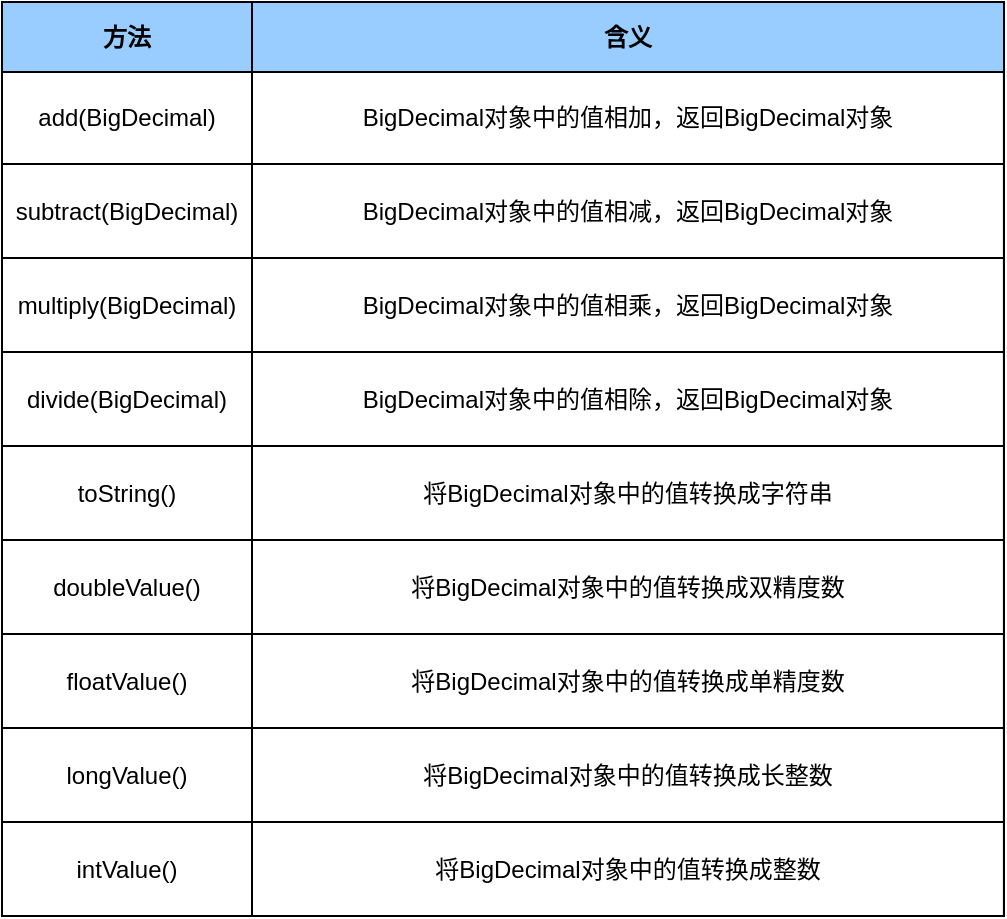 <mxfile version="22.0.8" type="github" pages="2">
  <diagram name="BigDecimal" id="ZGPOU9bdRQMk_ABTPPWa">
    <mxGraphModel dx="1050" dy="534" grid="0" gridSize="10" guides="1" tooltips="1" connect="1" arrows="1" fold="1" page="1" pageScale="1" pageWidth="827" pageHeight="1169" math="0" shadow="0">
      <root>
        <mxCell id="0" />
        <mxCell id="1" parent="0" />
        <mxCell id="rO_0RzukYQUUVJJy2ZyT-1" value="" style="childLayout=tableLayout;recursiveResize=0;shadow=0;fillColor=none;" parent="1" vertex="1">
          <mxGeometry x="160" y="141" width="500.95" height="457" as="geometry" />
        </mxCell>
        <mxCell id="rO_0RzukYQUUVJJy2ZyT-2" value="" style="shape=tableRow;horizontal=0;startSize=0;swimlaneHead=0;swimlaneBody=0;top=0;left=0;bottom=0;right=0;dropTarget=0;collapsible=0;recursiveResize=0;expand=0;fontStyle=0;fillColor=none;strokeColor=inherit;" parent="rO_0RzukYQUUVJJy2ZyT-1" vertex="1">
          <mxGeometry width="500.95" height="35" as="geometry" />
        </mxCell>
        <mxCell id="rO_0RzukYQUUVJJy2ZyT-3" value="方法" style="connectable=0;recursiveResize=0;strokeColor=inherit;fillColor=#99CCFF;align=center;whiteSpace=wrap;html=1;fontStyle=1" parent="rO_0RzukYQUUVJJy2ZyT-2" vertex="1">
          <mxGeometry width="125" height="35" as="geometry">
            <mxRectangle width="125" height="35" as="alternateBounds" />
          </mxGeometry>
        </mxCell>
        <mxCell id="rO_0RzukYQUUVJJy2ZyT-4" value="含义" style="connectable=0;recursiveResize=0;strokeColor=inherit;fillColor=#99CCFF;align=center;whiteSpace=wrap;html=1;fontStyle=1" parent="rO_0RzukYQUUVJJy2ZyT-2" vertex="1">
          <mxGeometry x="125" width="376" height="35" as="geometry">
            <mxRectangle width="376" height="35" as="alternateBounds" />
          </mxGeometry>
        </mxCell>
        <mxCell id="rO_0RzukYQUUVJJy2ZyT-6" style="shape=tableRow;horizontal=0;startSize=0;swimlaneHead=0;swimlaneBody=0;top=0;left=0;bottom=0;right=0;dropTarget=0;collapsible=0;recursiveResize=0;expand=0;fontStyle=0;fillColor=none;strokeColor=inherit;" parent="rO_0RzukYQUUVJJy2ZyT-1" vertex="1">
          <mxGeometry y="35" width="500.95" height="46" as="geometry" />
        </mxCell>
        <mxCell id="rO_0RzukYQUUVJJy2ZyT-7" value="add(BigDecimal)" style="connectable=0;recursiveResize=0;strokeColor=inherit;fillColor=none;align=center;whiteSpace=wrap;html=1;" parent="rO_0RzukYQUUVJJy2ZyT-6" vertex="1">
          <mxGeometry width="125" height="46" as="geometry">
            <mxRectangle width="125" height="46" as="alternateBounds" />
          </mxGeometry>
        </mxCell>
        <mxCell id="rO_0RzukYQUUVJJy2ZyT-8" value="BigDecimal对象中的值相加，返回BigDecimal对象" style="connectable=0;recursiveResize=0;strokeColor=inherit;fillColor=none;align=center;whiteSpace=wrap;html=1;" parent="rO_0RzukYQUUVJJy2ZyT-6" vertex="1">
          <mxGeometry x="125" width="376" height="46" as="geometry">
            <mxRectangle width="376" height="46" as="alternateBounds" />
          </mxGeometry>
        </mxCell>
        <mxCell id="rO_0RzukYQUUVJJy2ZyT-10" style="shape=tableRow;horizontal=0;startSize=0;swimlaneHead=0;swimlaneBody=0;top=0;left=0;bottom=0;right=0;dropTarget=0;collapsible=0;recursiveResize=0;expand=0;fontStyle=0;fillColor=none;strokeColor=inherit;" parent="rO_0RzukYQUUVJJy2ZyT-1" vertex="1">
          <mxGeometry y="81" width="500.95" height="47" as="geometry" />
        </mxCell>
        <mxCell id="rO_0RzukYQUUVJJy2ZyT-11" value="subtract(BigDecimal)" style="connectable=0;recursiveResize=0;strokeColor=inherit;fillColor=none;align=center;whiteSpace=wrap;html=1;" parent="rO_0RzukYQUUVJJy2ZyT-10" vertex="1">
          <mxGeometry width="125" height="47" as="geometry">
            <mxRectangle width="125" height="47" as="alternateBounds" />
          </mxGeometry>
        </mxCell>
        <mxCell id="rO_0RzukYQUUVJJy2ZyT-12" value="BigDecimal对象中的值相减，返回BigDecimal对象" style="connectable=0;recursiveResize=0;strokeColor=inherit;fillColor=none;align=center;whiteSpace=wrap;html=1;" parent="rO_0RzukYQUUVJJy2ZyT-10" vertex="1">
          <mxGeometry x="125" width="376" height="47" as="geometry">
            <mxRectangle width="376" height="47" as="alternateBounds" />
          </mxGeometry>
        </mxCell>
        <mxCell id="rO_0RzukYQUUVJJy2ZyT-14" style="shape=tableRow;horizontal=0;startSize=0;swimlaneHead=0;swimlaneBody=0;top=0;left=0;bottom=0;right=0;dropTarget=0;collapsible=0;recursiveResize=0;expand=0;fontStyle=0;fillColor=none;strokeColor=inherit;" parent="rO_0RzukYQUUVJJy2ZyT-1" vertex="1">
          <mxGeometry y="128" width="500.95" height="47" as="geometry" />
        </mxCell>
        <mxCell id="rO_0RzukYQUUVJJy2ZyT-15" value="multiply(BigDecimal)" style="connectable=0;recursiveResize=0;strokeColor=inherit;fillColor=none;align=center;whiteSpace=wrap;html=1;" parent="rO_0RzukYQUUVJJy2ZyT-14" vertex="1">
          <mxGeometry width="125" height="47" as="geometry">
            <mxRectangle width="125" height="47" as="alternateBounds" />
          </mxGeometry>
        </mxCell>
        <mxCell id="rO_0RzukYQUUVJJy2ZyT-16" value="BigDecimal对象中的值相乘，返回BigDecimal对象" style="connectable=0;recursiveResize=0;strokeColor=inherit;fillColor=none;align=center;whiteSpace=wrap;html=1;" parent="rO_0RzukYQUUVJJy2ZyT-14" vertex="1">
          <mxGeometry x="125" width="376" height="47" as="geometry">
            <mxRectangle width="376" height="47" as="alternateBounds" />
          </mxGeometry>
        </mxCell>
        <mxCell id="rO_0RzukYQUUVJJy2ZyT-17" style="shape=tableRow;horizontal=0;startSize=0;swimlaneHead=0;swimlaneBody=0;top=0;left=0;bottom=0;right=0;dropTarget=0;collapsible=0;recursiveResize=0;expand=0;fontStyle=0;fillColor=none;strokeColor=inherit;" parent="rO_0RzukYQUUVJJy2ZyT-1" vertex="1">
          <mxGeometry y="175" width="500.95" height="47" as="geometry" />
        </mxCell>
        <mxCell id="rO_0RzukYQUUVJJy2ZyT-18" value="divide(BigDecimal)" style="connectable=0;recursiveResize=0;strokeColor=inherit;fillColor=none;align=center;whiteSpace=wrap;html=1;" parent="rO_0RzukYQUUVJJy2ZyT-17" vertex="1">
          <mxGeometry width="125" height="47" as="geometry">
            <mxRectangle width="125" height="47" as="alternateBounds" />
          </mxGeometry>
        </mxCell>
        <mxCell id="rO_0RzukYQUUVJJy2ZyT-19" value="BigDecimal对象中的值相除，返回BigDecimal对象" style="connectable=0;recursiveResize=0;strokeColor=inherit;fillColor=none;align=center;whiteSpace=wrap;html=1;" parent="rO_0RzukYQUUVJJy2ZyT-17" vertex="1">
          <mxGeometry x="125" width="376" height="47" as="geometry">
            <mxRectangle width="376" height="47" as="alternateBounds" />
          </mxGeometry>
        </mxCell>
        <mxCell id="rO_0RzukYQUUVJJy2ZyT-20" style="shape=tableRow;horizontal=0;startSize=0;swimlaneHead=0;swimlaneBody=0;top=0;left=0;bottom=0;right=0;dropTarget=0;collapsible=0;recursiveResize=0;expand=0;fontStyle=0;fillColor=none;strokeColor=inherit;" parent="rO_0RzukYQUUVJJy2ZyT-1" vertex="1">
          <mxGeometry y="222" width="500.95" height="47" as="geometry" />
        </mxCell>
        <mxCell id="rO_0RzukYQUUVJJy2ZyT-21" value="toString()" style="connectable=0;recursiveResize=0;strokeColor=inherit;fillColor=none;align=center;whiteSpace=wrap;html=1;" parent="rO_0RzukYQUUVJJy2ZyT-20" vertex="1">
          <mxGeometry width="125" height="47" as="geometry">
            <mxRectangle width="125" height="47" as="alternateBounds" />
          </mxGeometry>
        </mxCell>
        <mxCell id="rO_0RzukYQUUVJJy2ZyT-22" value="将BigDecimal对象中的值转换成字符串" style="connectable=0;recursiveResize=0;strokeColor=inherit;fillColor=none;align=center;whiteSpace=wrap;html=1;" parent="rO_0RzukYQUUVJJy2ZyT-20" vertex="1">
          <mxGeometry x="125" width="376" height="47" as="geometry">
            <mxRectangle width="376" height="47" as="alternateBounds" />
          </mxGeometry>
        </mxCell>
        <mxCell id="rO_0RzukYQUUVJJy2ZyT-23" style="shape=tableRow;horizontal=0;startSize=0;swimlaneHead=0;swimlaneBody=0;top=0;left=0;bottom=0;right=0;dropTarget=0;collapsible=0;recursiveResize=0;expand=0;fontStyle=0;fillColor=none;strokeColor=inherit;" parent="rO_0RzukYQUUVJJy2ZyT-1" vertex="1">
          <mxGeometry y="269" width="500.95" height="47" as="geometry" />
        </mxCell>
        <mxCell id="rO_0RzukYQUUVJJy2ZyT-24" value="doubleValue()" style="connectable=0;recursiveResize=0;strokeColor=inherit;fillColor=none;align=center;whiteSpace=wrap;html=1;" parent="rO_0RzukYQUUVJJy2ZyT-23" vertex="1">
          <mxGeometry width="125" height="47" as="geometry">
            <mxRectangle width="125" height="47" as="alternateBounds" />
          </mxGeometry>
        </mxCell>
        <mxCell id="rO_0RzukYQUUVJJy2ZyT-25" value="将BigDecimal对象中的值转换成双精度数" style="connectable=0;recursiveResize=0;strokeColor=inherit;fillColor=none;align=center;whiteSpace=wrap;html=1;" parent="rO_0RzukYQUUVJJy2ZyT-23" vertex="1">
          <mxGeometry x="125" width="376" height="47" as="geometry">
            <mxRectangle width="376" height="47" as="alternateBounds" />
          </mxGeometry>
        </mxCell>
        <mxCell id="rO_0RzukYQUUVJJy2ZyT-26" style="shape=tableRow;horizontal=0;startSize=0;swimlaneHead=0;swimlaneBody=0;top=0;left=0;bottom=0;right=0;dropTarget=0;collapsible=0;recursiveResize=0;expand=0;fontStyle=0;fillColor=none;strokeColor=inherit;" parent="rO_0RzukYQUUVJJy2ZyT-1" vertex="1">
          <mxGeometry y="316" width="500.95" height="47" as="geometry" />
        </mxCell>
        <mxCell id="rO_0RzukYQUUVJJy2ZyT-27" value="floatValue()" style="connectable=0;recursiveResize=0;strokeColor=inherit;fillColor=none;align=center;whiteSpace=wrap;html=1;" parent="rO_0RzukYQUUVJJy2ZyT-26" vertex="1">
          <mxGeometry width="125" height="47" as="geometry">
            <mxRectangle width="125" height="47" as="alternateBounds" />
          </mxGeometry>
        </mxCell>
        <mxCell id="rO_0RzukYQUUVJJy2ZyT-28" value="将BigDecimal对象中的值转换成单精度数" style="connectable=0;recursiveResize=0;strokeColor=inherit;fillColor=none;align=center;whiteSpace=wrap;html=1;" parent="rO_0RzukYQUUVJJy2ZyT-26" vertex="1">
          <mxGeometry x="125" width="376" height="47" as="geometry">
            <mxRectangle width="376" height="47" as="alternateBounds" />
          </mxGeometry>
        </mxCell>
        <mxCell id="rO_0RzukYQUUVJJy2ZyT-29" style="shape=tableRow;horizontal=0;startSize=0;swimlaneHead=0;swimlaneBody=0;top=0;left=0;bottom=0;right=0;dropTarget=0;collapsible=0;recursiveResize=0;expand=0;fontStyle=0;fillColor=none;strokeColor=inherit;" parent="rO_0RzukYQUUVJJy2ZyT-1" vertex="1">
          <mxGeometry y="363" width="500.95" height="47" as="geometry" />
        </mxCell>
        <mxCell id="rO_0RzukYQUUVJJy2ZyT-30" value="longValue()" style="connectable=0;recursiveResize=0;strokeColor=inherit;fillColor=none;align=center;whiteSpace=wrap;html=1;" parent="rO_0RzukYQUUVJJy2ZyT-29" vertex="1">
          <mxGeometry width="125" height="47" as="geometry">
            <mxRectangle width="125" height="47" as="alternateBounds" />
          </mxGeometry>
        </mxCell>
        <mxCell id="rO_0RzukYQUUVJJy2ZyT-31" value="将BigDecimal对象中的值转换成长整数" style="connectable=0;recursiveResize=0;strokeColor=inherit;fillColor=none;align=center;whiteSpace=wrap;html=1;" parent="rO_0RzukYQUUVJJy2ZyT-29" vertex="1">
          <mxGeometry x="125" width="376" height="47" as="geometry">
            <mxRectangle width="376" height="47" as="alternateBounds" />
          </mxGeometry>
        </mxCell>
        <mxCell id="rO_0RzukYQUUVJJy2ZyT-32" style="shape=tableRow;horizontal=0;startSize=0;swimlaneHead=0;swimlaneBody=0;top=0;left=0;bottom=0;right=0;dropTarget=0;collapsible=0;recursiveResize=0;expand=0;fontStyle=0;fillColor=none;strokeColor=inherit;" parent="rO_0RzukYQUUVJJy2ZyT-1" vertex="1">
          <mxGeometry y="410" width="500.95" height="47" as="geometry" />
        </mxCell>
        <mxCell id="rO_0RzukYQUUVJJy2ZyT-33" value="intValue()" style="connectable=0;recursiveResize=0;strokeColor=inherit;fillColor=none;align=center;whiteSpace=wrap;html=1;" parent="rO_0RzukYQUUVJJy2ZyT-32" vertex="1">
          <mxGeometry width="125" height="47" as="geometry">
            <mxRectangle width="125" height="47" as="alternateBounds" />
          </mxGeometry>
        </mxCell>
        <mxCell id="rO_0RzukYQUUVJJy2ZyT-34" value="将BigDecimal对象中的值转换成整数" style="connectable=0;recursiveResize=0;strokeColor=inherit;fillColor=none;align=center;whiteSpace=wrap;html=1;" parent="rO_0RzukYQUUVJJy2ZyT-32" vertex="1">
          <mxGeometry x="125" width="376" height="47" as="geometry">
            <mxRectangle width="376" height="47" as="alternateBounds" />
          </mxGeometry>
        </mxCell>
      </root>
    </mxGraphModel>
  </diagram>
  <diagram id="RyejgTbwHmuMGmfic1Ga" name="maven依赖范围">
    <mxGraphModel dx="724" dy="368" grid="0" gridSize="10" guides="1" tooltips="1" connect="1" arrows="1" fold="1" page="1" pageScale="1" pageWidth="827" pageHeight="1169" math="0" shadow="0">
      <root>
        <mxCell id="0" />
        <mxCell id="1" parent="0" />
        <mxCell id="EVCs8yATAE3dSSQvfmky-1" value="" style="childLayout=tableLayout;recursiveResize=0;shadow=0;fillColor=none;" vertex="1" parent="1">
          <mxGeometry x="215" y="221" width="553" height="175" as="geometry" />
        </mxCell>
        <mxCell id="EVCs8yATAE3dSSQvfmky-2" value="" style="shape=tableRow;horizontal=0;startSize=0;swimlaneHead=0;swimlaneBody=0;top=0;left=0;bottom=0;right=0;dropTarget=0;collapsible=0;recursiveResize=0;expand=0;fontStyle=0;fillColor=none;strokeColor=inherit;" vertex="1" parent="EVCs8yATAE3dSSQvfmky-1">
          <mxGeometry width="553" height="35" as="geometry" />
        </mxCell>
        <mxCell id="EVCs8yATAE3dSSQvfmky-3" value="" style="connectable=0;recursiveResize=0;strokeColor=inherit;fillColor=#FF66B3;align=center;whiteSpace=wrap;html=1;fontStyle=1" vertex="1" parent="EVCs8yATAE3dSSQvfmky-2">
          <mxGeometry width="111" height="35" as="geometry">
            <mxRectangle width="111" height="35" as="alternateBounds" />
          </mxGeometry>
        </mxCell>
        <mxCell id="EVCs8yATAE3dSSQvfmky-4" value="main目录(空间)" style="connectable=0;recursiveResize=0;strokeColor=inherit;fillColor=#FF66B3;align=center;whiteSpace=wrap;html=1;fontStyle=1" vertex="1" parent="EVCs8yATAE3dSSQvfmky-2">
          <mxGeometry x="111" width="110" height="35" as="geometry">
            <mxRectangle width="110" height="35" as="alternateBounds" />
          </mxGeometry>
        </mxCell>
        <mxCell id="EVCs8yATAE3dSSQvfmky-5" value="test目录(空间)" style="connectable=0;recursiveResize=0;strokeColor=inherit;fillColor=#FF66B3;align=center;whiteSpace=wrap;html=1;fontStyle=1" vertex="1" parent="EVCs8yATAE3dSSQvfmky-2">
          <mxGeometry x="221" width="111" height="35" as="geometry">
            <mxRectangle width="111" height="35" as="alternateBounds" />
          </mxGeometry>
        </mxCell>
        <mxCell id="EVCs8yATAE3dSSQvfmky-30" value="开发过程(时间)" style="connectable=0;recursiveResize=0;strokeColor=inherit;fillColor=#FF66B3;align=center;whiteSpace=wrap;html=1;fontStyle=1" vertex="1" parent="EVCs8yATAE3dSSQvfmky-2">
          <mxGeometry x="332" width="110" height="35" as="geometry">
            <mxRectangle width="110" height="35" as="alternateBounds" />
          </mxGeometry>
        </mxCell>
        <mxCell id="EVCs8yATAE3dSSQvfmky-26" value="部署到服务器(时间)" style="connectable=0;recursiveResize=0;strokeColor=inherit;fillColor=#FF66B3;align=center;whiteSpace=wrap;html=1;fontStyle=1" vertex="1" parent="EVCs8yATAE3dSSQvfmky-2">
          <mxGeometry x="442" width="111" height="35" as="geometry">
            <mxRectangle width="111" height="35" as="alternateBounds" />
          </mxGeometry>
        </mxCell>
        <mxCell id="EVCs8yATAE3dSSQvfmky-14" value="" style="shape=tableRow;horizontal=0;startSize=0;swimlaneHead=0;swimlaneBody=0;top=0;left=0;bottom=0;right=0;dropTarget=0;collapsible=0;recursiveResize=0;expand=0;fontStyle=0;fillColor=none;strokeColor=inherit;" vertex="1" parent="EVCs8yATAE3dSSQvfmky-1">
          <mxGeometry y="35" width="553" height="47" as="geometry" />
        </mxCell>
        <mxCell id="EVCs8yATAE3dSSQvfmky-15" value="compile" style="connectable=0;recursiveResize=0;strokeColor=inherit;fillColor=none;align=center;whiteSpace=wrap;html=1;" vertex="1" parent="EVCs8yATAE3dSSQvfmky-14">
          <mxGeometry width="111" height="47" as="geometry">
            <mxRectangle width="111" height="47" as="alternateBounds" />
          </mxGeometry>
        </mxCell>
        <mxCell id="EVCs8yATAE3dSSQvfmky-16" value="有效" style="connectable=0;recursiveResize=0;strokeColor=inherit;fillColor=none;align=center;whiteSpace=wrap;html=1;" vertex="1" parent="EVCs8yATAE3dSSQvfmky-14">
          <mxGeometry x="111" width="110" height="47" as="geometry">
            <mxRectangle width="110" height="47" as="alternateBounds" />
          </mxGeometry>
        </mxCell>
        <mxCell id="EVCs8yATAE3dSSQvfmky-17" value="有效" style="connectable=0;recursiveResize=0;strokeColor=inherit;fillColor=none;align=center;whiteSpace=wrap;html=1;" vertex="1" parent="EVCs8yATAE3dSSQvfmky-14">
          <mxGeometry x="221" width="111" height="47" as="geometry">
            <mxRectangle width="111" height="47" as="alternateBounds" />
          </mxGeometry>
        </mxCell>
        <mxCell id="EVCs8yATAE3dSSQvfmky-31" value="有效" style="connectable=0;recursiveResize=0;strokeColor=inherit;fillColor=none;align=center;whiteSpace=wrap;html=1;" vertex="1" parent="EVCs8yATAE3dSSQvfmky-14">
          <mxGeometry x="332" width="110" height="47" as="geometry">
            <mxRectangle width="110" height="47" as="alternateBounds" />
          </mxGeometry>
        </mxCell>
        <mxCell id="EVCs8yATAE3dSSQvfmky-27" value="有效" style="connectable=0;recursiveResize=0;strokeColor=inherit;fillColor=none;align=center;whiteSpace=wrap;html=1;" vertex="1" parent="EVCs8yATAE3dSSQvfmky-14">
          <mxGeometry x="442" width="111" height="47" as="geometry">
            <mxRectangle width="111" height="47" as="alternateBounds" />
          </mxGeometry>
        </mxCell>
        <mxCell id="EVCs8yATAE3dSSQvfmky-6" style="shape=tableRow;horizontal=0;startSize=0;swimlaneHead=0;swimlaneBody=0;top=0;left=0;bottom=0;right=0;dropTarget=0;collapsible=0;recursiveResize=0;expand=0;fontStyle=0;fillColor=none;strokeColor=inherit;" vertex="1" parent="EVCs8yATAE3dSSQvfmky-1">
          <mxGeometry y="82" width="553" height="46" as="geometry" />
        </mxCell>
        <mxCell id="EVCs8yATAE3dSSQvfmky-7" value="test" style="connectable=0;recursiveResize=0;strokeColor=inherit;fillColor=none;align=center;whiteSpace=wrap;html=1;" vertex="1" parent="EVCs8yATAE3dSSQvfmky-6">
          <mxGeometry width="111" height="46" as="geometry">
            <mxRectangle width="111" height="46" as="alternateBounds" />
          </mxGeometry>
        </mxCell>
        <mxCell id="EVCs8yATAE3dSSQvfmky-8" value="无效" style="connectable=0;recursiveResize=0;strokeColor=inherit;fillColor=none;align=center;whiteSpace=wrap;html=1;" vertex="1" parent="EVCs8yATAE3dSSQvfmky-6">
          <mxGeometry x="111" width="110" height="46" as="geometry">
            <mxRectangle width="110" height="46" as="alternateBounds" />
          </mxGeometry>
        </mxCell>
        <mxCell id="EVCs8yATAE3dSSQvfmky-9" value="有效" style="connectable=0;recursiveResize=0;strokeColor=inherit;fillColor=none;align=center;whiteSpace=wrap;html=1;" vertex="1" parent="EVCs8yATAE3dSSQvfmky-6">
          <mxGeometry x="221" width="111" height="46" as="geometry">
            <mxRectangle width="111" height="46" as="alternateBounds" />
          </mxGeometry>
        </mxCell>
        <mxCell id="EVCs8yATAE3dSSQvfmky-32" value="有效" style="connectable=0;recursiveResize=0;strokeColor=inherit;fillColor=none;align=center;whiteSpace=wrap;html=1;" vertex="1" parent="EVCs8yATAE3dSSQvfmky-6">
          <mxGeometry x="332" width="110" height="46" as="geometry">
            <mxRectangle width="110" height="46" as="alternateBounds" />
          </mxGeometry>
        </mxCell>
        <mxCell id="EVCs8yATAE3dSSQvfmky-28" value="无效" style="connectable=0;recursiveResize=0;strokeColor=inherit;fillColor=none;align=center;whiteSpace=wrap;html=1;" vertex="1" parent="EVCs8yATAE3dSSQvfmky-6">
          <mxGeometry x="442" width="111" height="46" as="geometry">
            <mxRectangle width="111" height="46" as="alternateBounds" />
          </mxGeometry>
        </mxCell>
        <mxCell id="EVCs8yATAE3dSSQvfmky-10" style="shape=tableRow;horizontal=0;startSize=0;swimlaneHead=0;swimlaneBody=0;top=0;left=0;bottom=0;right=0;dropTarget=0;collapsible=0;recursiveResize=0;expand=0;fontStyle=0;fillColor=none;strokeColor=inherit;" vertex="1" parent="EVCs8yATAE3dSSQvfmky-1">
          <mxGeometry y="128" width="553" height="47" as="geometry" />
        </mxCell>
        <mxCell id="EVCs8yATAE3dSSQvfmky-11" value="provided" style="connectable=0;recursiveResize=0;strokeColor=inherit;fillColor=none;align=center;whiteSpace=wrap;html=1;" vertex="1" parent="EVCs8yATAE3dSSQvfmky-10">
          <mxGeometry width="111" height="47" as="geometry">
            <mxRectangle width="111" height="47" as="alternateBounds" />
          </mxGeometry>
        </mxCell>
        <mxCell id="EVCs8yATAE3dSSQvfmky-12" value="有效" style="connectable=0;recursiveResize=0;strokeColor=inherit;fillColor=none;align=center;whiteSpace=wrap;html=1;" vertex="1" parent="EVCs8yATAE3dSSQvfmky-10">
          <mxGeometry x="111" width="110" height="47" as="geometry">
            <mxRectangle width="110" height="47" as="alternateBounds" />
          </mxGeometry>
        </mxCell>
        <mxCell id="EVCs8yATAE3dSSQvfmky-13" value="有效" style="connectable=0;recursiveResize=0;strokeColor=inherit;fillColor=none;align=center;whiteSpace=wrap;html=1;" vertex="1" parent="EVCs8yATAE3dSSQvfmky-10">
          <mxGeometry x="221" width="111" height="47" as="geometry">
            <mxRectangle width="111" height="47" as="alternateBounds" />
          </mxGeometry>
        </mxCell>
        <mxCell id="EVCs8yATAE3dSSQvfmky-33" value="有效" style="connectable=0;recursiveResize=0;strokeColor=inherit;fillColor=none;align=center;whiteSpace=wrap;html=1;" vertex="1" parent="EVCs8yATAE3dSSQvfmky-10">
          <mxGeometry x="332" width="110" height="47" as="geometry">
            <mxRectangle width="110" height="47" as="alternateBounds" />
          </mxGeometry>
        </mxCell>
        <mxCell id="EVCs8yATAE3dSSQvfmky-29" value="无效" style="connectable=0;recursiveResize=0;strokeColor=inherit;fillColor=none;align=center;whiteSpace=wrap;html=1;" vertex="1" parent="EVCs8yATAE3dSSQvfmky-10">
          <mxGeometry x="442" width="111" height="47" as="geometry">
            <mxRectangle width="111" height="47" as="alternateBounds" />
          </mxGeometry>
        </mxCell>
      </root>
    </mxGraphModel>
  </diagram>
</mxfile>
